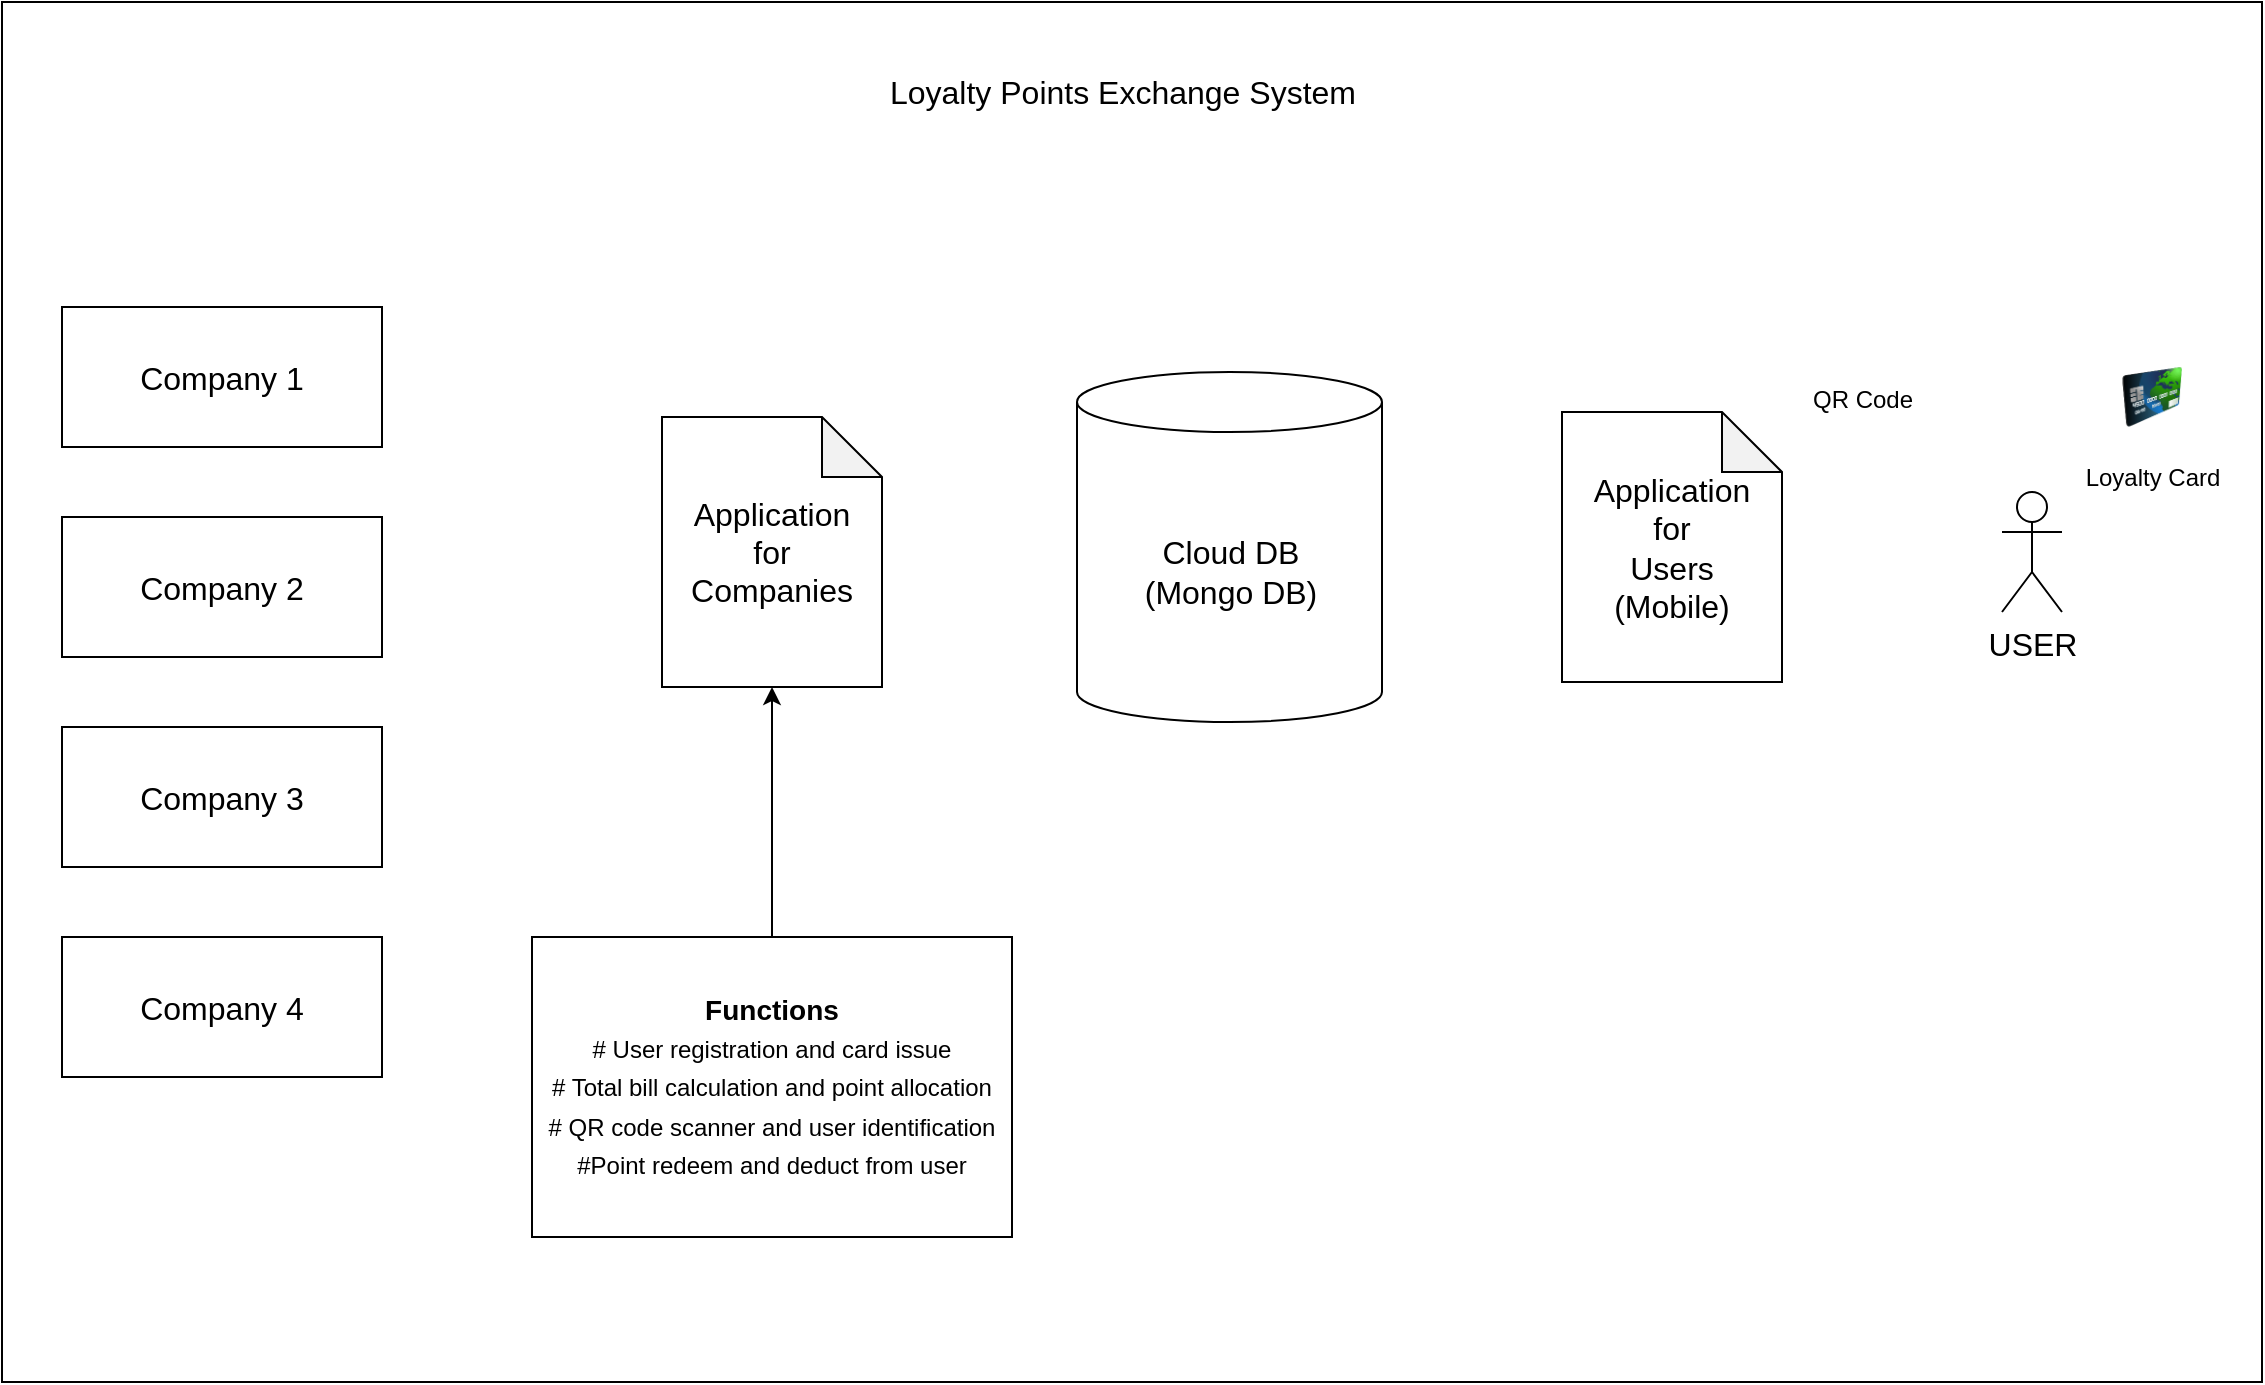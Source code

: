 <mxfile version="20.6.2" type="device"><diagram id="T6QpQOTbaeWMZB91hxTE" name="Page-1"><mxGraphModel dx="1217" dy="645" grid="1" gridSize="10" guides="1" tooltips="1" connect="1" arrows="1" fold="1" page="1" pageScale="1" pageWidth="2339" pageHeight="3300" math="0" shadow="0"><root><mxCell id="0"/><mxCell id="1" parent="0"/><mxCell id="7KQUPoxxpVKVXnxMVFsa-1" value="" style="rounded=0;whiteSpace=wrap;html=1;" vertex="1" parent="1"><mxGeometry x="30" y="20" width="1130" height="690" as="geometry"/></mxCell><mxCell id="7KQUPoxxpVKVXnxMVFsa-3" value="Loyalty Points Exchange System" style="text;html=1;strokeColor=none;fillColor=none;align=center;verticalAlign=middle;whiteSpace=wrap;rounded=0;fontSize=16;" vertex="1" parent="1"><mxGeometry x="457.5" y="50" width="265" height="30" as="geometry"/></mxCell><mxCell id="7KQUPoxxpVKVXnxMVFsa-5" value="Cloud DB&lt;br&gt;(Mongo DB)" style="shape=cylinder3;whiteSpace=wrap;html=1;boundedLbl=1;backgroundOutline=1;size=15;fontSize=16;" vertex="1" parent="1"><mxGeometry x="567.5" y="205" width="152.5" height="175" as="geometry"/></mxCell><mxCell id="7KQUPoxxpVKVXnxMVFsa-6" value="Company 1" style="rounded=0;whiteSpace=wrap;html=1;fontSize=16;" vertex="1" parent="1"><mxGeometry x="60" y="172.5" width="160" height="70" as="geometry"/></mxCell><mxCell id="7KQUPoxxpVKVXnxMVFsa-7" value="Company 2" style="rounded=0;whiteSpace=wrap;html=1;fontSize=16;" vertex="1" parent="1"><mxGeometry x="60" y="277.5" width="160" height="70" as="geometry"/></mxCell><mxCell id="7KQUPoxxpVKVXnxMVFsa-8" value="Company 3" style="rounded=0;whiteSpace=wrap;html=1;fontSize=16;" vertex="1" parent="1"><mxGeometry x="60" y="382.5" width="160" height="70" as="geometry"/></mxCell><mxCell id="7KQUPoxxpVKVXnxMVFsa-9" value="Company 4" style="rounded=0;whiteSpace=wrap;html=1;fontSize=16;" vertex="1" parent="1"><mxGeometry x="60" y="487.5" width="160" height="70" as="geometry"/></mxCell><mxCell id="7KQUPoxxpVKVXnxMVFsa-10" value="USER" style="shape=umlActor;verticalLabelPosition=bottom;verticalAlign=top;html=1;outlineConnect=0;fontSize=16;" vertex="1" parent="1"><mxGeometry x="1030" y="265" width="30" height="60" as="geometry"/></mxCell><mxCell id="7KQUPoxxpVKVXnxMVFsa-12" value="Application&lt;br&gt;for&lt;br&gt;Users&lt;br&gt;(Mobile)" style="shape=note;whiteSpace=wrap;html=1;backgroundOutline=1;darkOpacity=0.05;fontSize=16;" vertex="1" parent="1"><mxGeometry x="810" y="225" width="110" height="135" as="geometry"/></mxCell><mxCell id="7KQUPoxxpVKVXnxMVFsa-13" value="Application&lt;br&gt;for&lt;br&gt;Companies" style="shape=note;whiteSpace=wrap;html=1;backgroundOutline=1;darkOpacity=0.05;fontSize=16;" vertex="1" parent="1"><mxGeometry x="360" y="227.5" width="110" height="135" as="geometry"/></mxCell><mxCell id="7KQUPoxxpVKVXnxMVFsa-14" value="&lt;font style=&quot;font-size: 12px;&quot;&gt;Loyalty Card&lt;/font&gt;" style="image;html=1;image=img/lib/clip_art/finance/Credit_Card_128x128.png;fontSize=16;" vertex="1" parent="1"><mxGeometry x="1090" y="195" width="30" height="45" as="geometry"/></mxCell><mxCell id="7KQUPoxxpVKVXnxMVFsa-29" value="QR Code" style="shape=image;html=1;verticalAlign=top;verticalLabelPosition=bottom;labelBackgroundColor=#ffffff;imageAspect=0;aspect=fixed;image=https://cdn1.iconfinder.com/data/icons/ionicons-outline-vol-2/512/qr-code-outline-128.png;fontSize=12;labelBorderColor=none;fontColor=default;imageBorder=none;imageBackground=none;" vertex="1" parent="1"><mxGeometry x="940" y="165" width="40" height="40" as="geometry"/></mxCell><mxCell id="7KQUPoxxpVKVXnxMVFsa-33" style="edgeStyle=orthogonalEdgeStyle;rounded=0;orthogonalLoop=1;jettySize=auto;html=1;entryX=0.5;entryY=1;entryDx=0;entryDy=0;entryPerimeter=0;fontSize=14;fontColor=default;" edge="1" parent="1" source="7KQUPoxxpVKVXnxMVFsa-30" target="7KQUPoxxpVKVXnxMVFsa-13"><mxGeometry relative="1" as="geometry"/></mxCell><mxCell id="7KQUPoxxpVKVXnxMVFsa-30" value="&lt;p style=&quot;line-height: 160%;&quot;&gt;&lt;b&gt;&lt;font style=&quot;font-size: 14px;&quot;&gt;Functions&lt;/font&gt;&lt;/b&gt;&lt;br&gt;# User registration and card issue&lt;br&gt;# Total bill calculation and point allocation&lt;br&gt;# QR code scanner and user identification&lt;br&gt;#Point redeem and deduct from user&lt;br&gt;&lt;/p&gt;" style="rounded=0;whiteSpace=wrap;html=1;labelBorderColor=none;fontSize=12;fontColor=default;spacing=4;" vertex="1" parent="1"><mxGeometry x="295" y="487.5" width="240" height="150" as="geometry"/></mxCell></root></mxGraphModel></diagram></mxfile>
